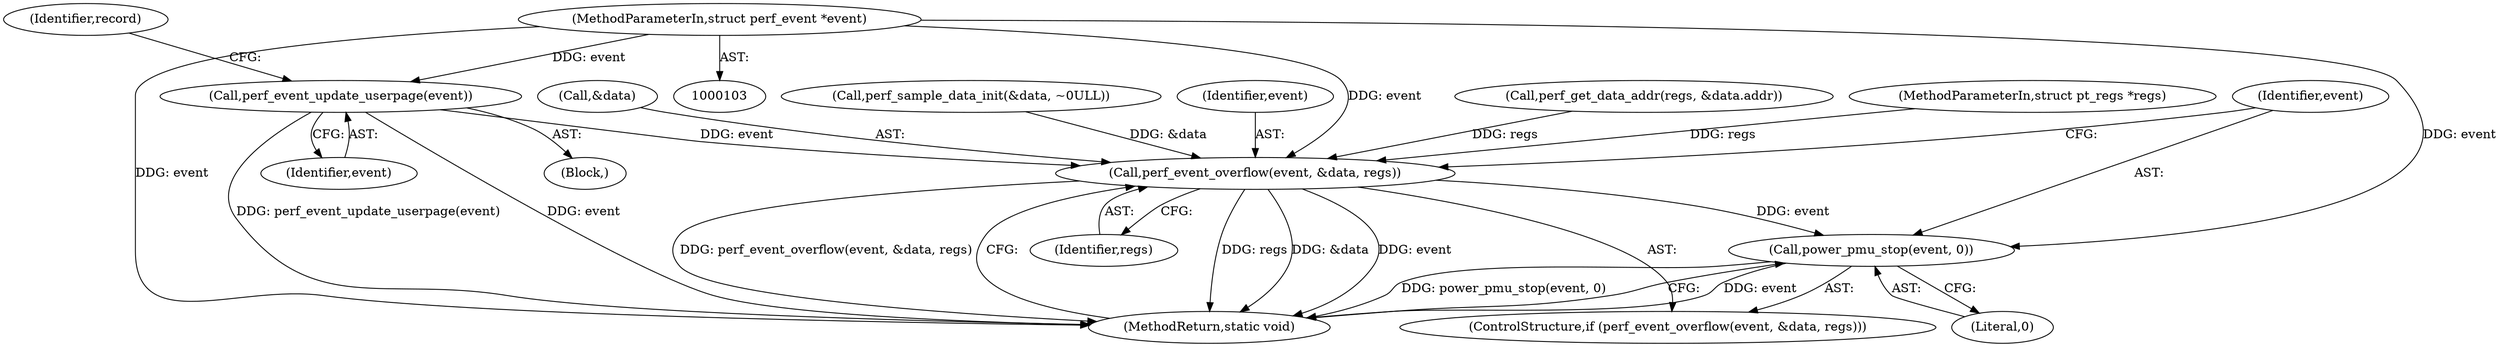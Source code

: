 digraph "0_linux_a8b0ca17b80e92faab46ee7179ba9e99ccb61233_16@API" {
"1000232" [label="(Call,perf_event_update_userpage(event))"];
"1000104" [label="(MethodParameterIn,struct perf_event *event)"];
"1000266" [label="(Call,perf_event_overflow(event, &data, regs))"];
"1000271" [label="(Call,power_pmu_stop(event, 0))"];
"1000235" [label="(Identifier,record)"];
"1000104" [label="(MethodParameterIn,struct perf_event *event)"];
"1000273" [label="(Literal,0)"];
"1000265" [label="(ControlStructure,if (perf_event_overflow(event, &data, regs)))"];
"1000274" [label="(MethodReturn,static void)"];
"1000107" [label="(Block,)"];
"1000259" [label="(Call,perf_get_data_addr(regs, &data.addr))"];
"1000106" [label="(MethodParameterIn,struct pt_regs *regs)"];
"1000266" [label="(Call,perf_event_overflow(event, &data, regs))"];
"1000232" [label="(Call,perf_event_update_userpage(event))"];
"1000268" [label="(Call,&data)"];
"1000272" [label="(Identifier,event)"];
"1000271" [label="(Call,power_pmu_stop(event, 0))"];
"1000238" [label="(Call,perf_sample_data_init(&data, ~0ULL))"];
"1000270" [label="(Identifier,regs)"];
"1000267" [label="(Identifier,event)"];
"1000233" [label="(Identifier,event)"];
"1000232" -> "1000107"  [label="AST: "];
"1000232" -> "1000233"  [label="CFG: "];
"1000233" -> "1000232"  [label="AST: "];
"1000235" -> "1000232"  [label="CFG: "];
"1000232" -> "1000274"  [label="DDG: perf_event_update_userpage(event)"];
"1000232" -> "1000274"  [label="DDG: event"];
"1000104" -> "1000232"  [label="DDG: event"];
"1000232" -> "1000266"  [label="DDG: event"];
"1000104" -> "1000103"  [label="AST: "];
"1000104" -> "1000274"  [label="DDG: event"];
"1000104" -> "1000266"  [label="DDG: event"];
"1000104" -> "1000271"  [label="DDG: event"];
"1000266" -> "1000265"  [label="AST: "];
"1000266" -> "1000270"  [label="CFG: "];
"1000267" -> "1000266"  [label="AST: "];
"1000268" -> "1000266"  [label="AST: "];
"1000270" -> "1000266"  [label="AST: "];
"1000272" -> "1000266"  [label="CFG: "];
"1000274" -> "1000266"  [label="CFG: "];
"1000266" -> "1000274"  [label="DDG: regs"];
"1000266" -> "1000274"  [label="DDG: &data"];
"1000266" -> "1000274"  [label="DDG: event"];
"1000266" -> "1000274"  [label="DDG: perf_event_overflow(event, &data, regs)"];
"1000238" -> "1000266"  [label="DDG: &data"];
"1000259" -> "1000266"  [label="DDG: regs"];
"1000106" -> "1000266"  [label="DDG: regs"];
"1000266" -> "1000271"  [label="DDG: event"];
"1000271" -> "1000265"  [label="AST: "];
"1000271" -> "1000273"  [label="CFG: "];
"1000272" -> "1000271"  [label="AST: "];
"1000273" -> "1000271"  [label="AST: "];
"1000274" -> "1000271"  [label="CFG: "];
"1000271" -> "1000274"  [label="DDG: event"];
"1000271" -> "1000274"  [label="DDG: power_pmu_stop(event, 0)"];
}

